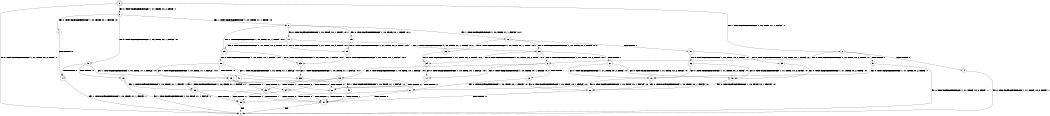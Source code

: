 digraph BCG {
size = "7, 10.5";
center = TRUE;
node [shape = circle];
0 [peripheries = 2];
0 -> 1 [label = "EX !0 !ATOMIC_EXCH_BRANCH (1, +1, TRUE, +0, 2, TRUE) !::"];
0 -> 2 [label = "EX !1 !ATOMIC_EXCH_BRANCH (1, +0, TRUE, +1, 1, FALSE) !::"];
0 -> 3 [label = "EX !0 !ATOMIC_EXCH_BRANCH (1, +1, TRUE, +0, 2, TRUE) !::"];
2 -> 4 [label = "TERMINATE !1"];
2 -> 5 [label = "TERMINATE !1"];
2 -> 6 [label = "EX !0 !ATOMIC_EXCH_BRANCH (1, +1, TRUE, +0, 2, TRUE) !:1:"];
3 -> 7 [label = "EX !0 !ATOMIC_EXCH_BRANCH (1, +0, TRUE, +0, 1, FALSE) !:0:"];
3 -> 8 [label = "EX !1 !ATOMIC_EXCH_BRANCH (1, +0, TRUE, +1, 1, TRUE) !:0:"];
3 -> 9 [label = "EX !0 !ATOMIC_EXCH_BRANCH (1, +0, TRUE, +0, 1, FALSE) !:0:"];
4 -> 1 [label = "EX !0 !ATOMIC_EXCH_BRANCH (1, +1, TRUE, +0, 2, TRUE) !::"];
5 -> 1 [label = "EX !0 !ATOMIC_EXCH_BRANCH (1, +1, TRUE, +0, 2, TRUE) !::"];
5 -> 10 [label = "EX !0 !ATOMIC_EXCH_BRANCH (1, +1, TRUE, +0, 2, TRUE) !::"];
6 -> 11 [label = "EX !0 !ATOMIC_EXCH_BRANCH (1, +0, TRUE, +0, 1, FALSE) !:0:1:"];
6 -> 12 [label = "TERMINATE !1"];
6 -> 13 [label = "EX !0 !ATOMIC_EXCH_BRANCH (1, +0, TRUE, +0, 1, FALSE) !:0:1:"];
7 -> 14 [label = "TERMINATE !0"];
8 -> 15 [label = "EX !0 !ATOMIC_EXCH_BRANCH (1, +0, TRUE, +0, 1, TRUE) !:0:1:"];
8 -> 16 [label = "EX !1 !ATOMIC_EXCH_BRANCH (1, +0, TRUE, +1, 1, FALSE) !:0:1:"];
8 -> 17 [label = "EX !0 !ATOMIC_EXCH_BRANCH (1, +0, TRUE, +0, 1, TRUE) !:0:1:"];
9 -> 14 [label = "TERMINATE !0"];
9 -> 18 [label = "TERMINATE !0"];
9 -> 19 [label = "EX !1 !ATOMIC_EXCH_BRANCH (1, +0, TRUE, +1, 1, FALSE) !:0:"];
10 -> 20 [label = "EX !0 !ATOMIC_EXCH_BRANCH (1, +0, TRUE, +0, 1, FALSE) !:0:"];
10 -> 21 [label = "EX !0 !ATOMIC_EXCH_BRANCH (1, +0, TRUE, +0, 1, FALSE) !:0:"];
11 -> 22 [label = "TERMINATE !0"];
12 -> 20 [label = "EX !0 !ATOMIC_EXCH_BRANCH (1, +0, TRUE, +0, 1, FALSE) !:0:"];
12 -> 21 [label = "EX !0 !ATOMIC_EXCH_BRANCH (1, +0, TRUE, +0, 1, FALSE) !:0:"];
13 -> 22 [label = "TERMINATE !0"];
13 -> 23 [label = "TERMINATE !1"];
13 -> 24 [label = "TERMINATE !0"];
14 -> 1 [label = "EX !1 !ATOMIC_EXCH_BRANCH (1, +0, TRUE, +1, 1, FALSE) !::"];
15 -> 25 [label = "EX !0 !ATOMIC_EXCH_BRANCH (1, +1, TRUE, +0, 2, TRUE) !:0:1:"];
16 -> 26 [label = "EX !0 !ATOMIC_EXCH_BRANCH (1, +0, TRUE, +0, 1, TRUE) !:0:1:"];
16 -> 27 [label = "TERMINATE !1"];
16 -> 28 [label = "EX !0 !ATOMIC_EXCH_BRANCH (1, +0, TRUE, +0, 1, TRUE) !:0:1:"];
17 -> 25 [label = "EX !0 !ATOMIC_EXCH_BRANCH (1, +1, TRUE, +0, 2, TRUE) !:0:1:"];
17 -> 28 [label = "EX !1 !ATOMIC_EXCH_BRANCH (1, +0, TRUE, +1, 1, FALSE) !:0:1:"];
17 -> 29 [label = "EX !0 !ATOMIC_EXCH_BRANCH (1, +1, TRUE, +0, 2, TRUE) !:0:1:"];
18 -> 1 [label = "EX !1 !ATOMIC_EXCH_BRANCH (1, +0, TRUE, +1, 1, FALSE) !::"];
18 -> 30 [label = "EX !1 !ATOMIC_EXCH_BRANCH (1, +0, TRUE, +1, 1, FALSE) !::"];
19 -> 22 [label = "TERMINATE !0"];
19 -> 23 [label = "TERMINATE !1"];
19 -> 24 [label = "TERMINATE !0"];
20 -> 31 [label = "TERMINATE !0"];
21 -> 31 [label = "TERMINATE !0"];
21 -> 32 [label = "TERMINATE !0"];
22 -> 31 [label = "TERMINATE !1"];
23 -> 31 [label = "TERMINATE !0"];
23 -> 32 [label = "TERMINATE !0"];
24 -> 31 [label = "TERMINATE !1"];
24 -> 32 [label = "TERMINATE !1"];
25 -> 33 [label = "EX !0 !ATOMIC_EXCH_BRANCH (1, +0, TRUE, +0, 1, FALSE) !:0:1:"];
26 -> 34 [label = "EX !0 !ATOMIC_EXCH_BRANCH (1, +1, TRUE, +0, 2, TRUE) !:0:1:"];
27 -> 35 [label = "EX !0 !ATOMIC_EXCH_BRANCH (1, +0, TRUE, +0, 1, TRUE) !:0:"];
27 -> 36 [label = "EX !0 !ATOMIC_EXCH_BRANCH (1, +0, TRUE, +0, 1, TRUE) !:0:"];
28 -> 34 [label = "EX !0 !ATOMIC_EXCH_BRANCH (1, +1, TRUE, +0, 2, TRUE) !:0:1:"];
28 -> 37 [label = "TERMINATE !1"];
28 -> 6 [label = "EX !0 !ATOMIC_EXCH_BRANCH (1, +1, TRUE, +0, 2, TRUE) !:0:1:"];
29 -> 33 [label = "EX !0 !ATOMIC_EXCH_BRANCH (1, +0, TRUE, +0, 1, FALSE) !:0:1:"];
29 -> 8 [label = "EX !1 !ATOMIC_EXCH_BRANCH (1, +0, TRUE, +1, 1, TRUE) !:0:1:"];
29 -> 38 [label = "EX !0 !ATOMIC_EXCH_BRANCH (1, +0, TRUE, +0, 1, FALSE) !:0:1:"];
30 -> 31 [label = "TERMINATE !1"];
30 -> 32 [label = "TERMINATE !1"];
31 -> 1 [label = "exit"];
32 -> 1 [label = "exit"];
33 -> 39 [label = "EX !1 !ATOMIC_EXCH_BRANCH (1, +0, TRUE, +1, 1, FALSE) !:0:1:"];
34 -> 11 [label = "EX !0 !ATOMIC_EXCH_BRANCH (1, +0, TRUE, +0, 1, FALSE) !:0:1:"];
35 -> 40 [label = "EX !0 !ATOMIC_EXCH_BRANCH (1, +1, TRUE, +0, 2, TRUE) !:0:"];
36 -> 40 [label = "EX !0 !ATOMIC_EXCH_BRANCH (1, +1, TRUE, +0, 2, TRUE) !:0:"];
36 -> 10 [label = "EX !0 !ATOMIC_EXCH_BRANCH (1, +1, TRUE, +0, 2, TRUE) !:0:"];
37 -> 40 [label = "EX !0 !ATOMIC_EXCH_BRANCH (1, +1, TRUE, +0, 2, TRUE) !:0:"];
37 -> 10 [label = "EX !0 !ATOMIC_EXCH_BRANCH (1, +1, TRUE, +0, 2, TRUE) !:0:"];
38 -> 39 [label = "EX !1 !ATOMIC_EXCH_BRANCH (1, +0, TRUE, +1, 1, FALSE) !:0:1:"];
38 -> 41 [label = "TERMINATE !0"];
38 -> 19 [label = "EX !1 !ATOMIC_EXCH_BRANCH (1, +0, TRUE, +1, 1, FALSE) !:0:1:"];
39 -> 22 [label = "TERMINATE !0"];
40 -> 20 [label = "EX !0 !ATOMIC_EXCH_BRANCH (1, +0, TRUE, +0, 1, FALSE) !:0:"];
41 -> 42 [label = "EX !1 !ATOMIC_EXCH_BRANCH (1, +0, TRUE, +1, 1, FALSE) !:1:"];
41 -> 30 [label = "EX !1 !ATOMIC_EXCH_BRANCH (1, +0, TRUE, +1, 1, FALSE) !:1:"];
42 -> 31 [label = "TERMINATE !1"];
}
